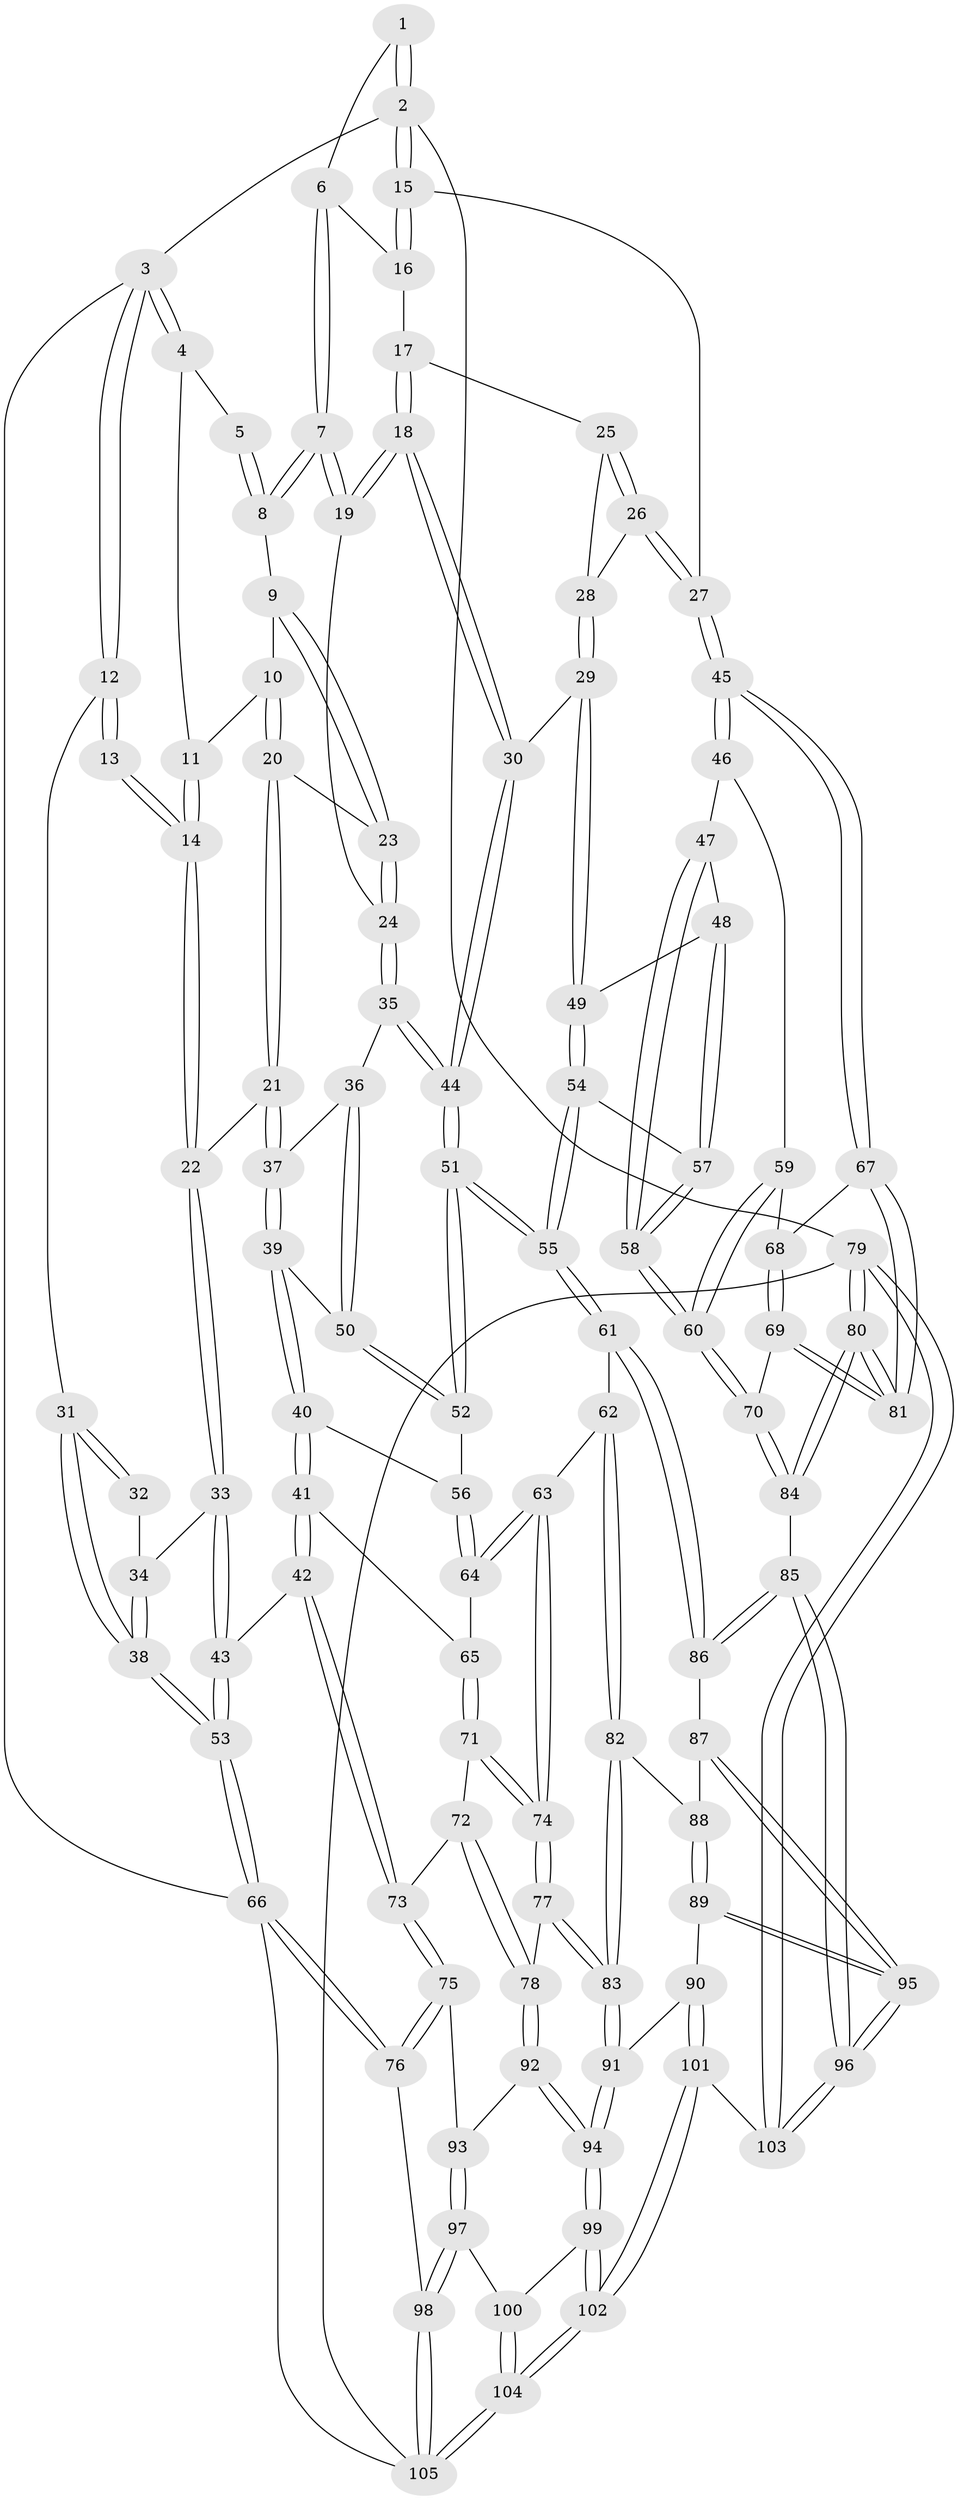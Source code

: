 // coarse degree distribution, {3: 0.23809523809523808, 5: 0.09523809523809523, 4: 0.5952380952380952, 2: 0.07142857142857142}
// Generated by graph-tools (version 1.1) at 2025/38/03/04/25 23:38:25]
// undirected, 105 vertices, 259 edges
graph export_dot {
  node [color=gray90,style=filled];
  1 [pos="+0.890342151959379+0"];
  2 [pos="+1+0"];
  3 [pos="+0+0"];
  4 [pos="+0.28458028401525465+0"];
  5 [pos="+0.6376630269492641+0"];
  6 [pos="+0.8647473869012879+0.11417406142465972"];
  7 [pos="+0.7544148374411135+0.17310162913659008"];
  8 [pos="+0.6439409703944741+0"];
  9 [pos="+0.5627312078043953+0.12368254927001232"];
  10 [pos="+0.3382240228487319+0.06626498498800473"];
  11 [pos="+0.28205788339535554+0"];
  12 [pos="+0+0"];
  13 [pos="+0.10709166437224717+0.17693186149525292"];
  14 [pos="+0.12180300675528377+0.1787307658460571"];
  15 [pos="+1+0"];
  16 [pos="+0.9203717173210724+0.1379543615962046"];
  17 [pos="+0.9278550676724483+0.167576681077868"];
  18 [pos="+0.7871992243850056+0.28879744145863867"];
  19 [pos="+0.7545687117986911+0.1865227176887998"];
  20 [pos="+0.3550675671463291+0.13785744340277878"];
  21 [pos="+0.31779629689715166+0.23475073052305406"];
  22 [pos="+0.15038380737236703+0.23353264841548615"];
  23 [pos="+0.5284723774018241+0.20973645007304556"];
  24 [pos="+0.5360953806687969+0.2367161399074584"];
  25 [pos="+0.9345548356881577+0.17385002422882637"];
  26 [pos="+1+0.2194746088199684"];
  27 [pos="+1+0.22442139110442827"];
  28 [pos="+0.9415750526165396+0.25240923214979244"];
  29 [pos="+0.8437672592694466+0.3542317337534615"];
  30 [pos="+0.7906263320714791+0.32275483574057207"];
  31 [pos="+0+0.3234104990139502"];
  32 [pos="+0.016110344067564626+0.25167086430203917"];
  33 [pos="+0.13563175631290472+0.32393848695525884"];
  34 [pos="+0.049672139220282734+0.29817029247829496"];
  35 [pos="+0.5345073694373609+0.2832336386573556"];
  36 [pos="+0.5110542367404657+0.2967970496651832"];
  37 [pos="+0.3241286933583957+0.2536260801227465"];
  38 [pos="+0+0.36423983336425103"];
  39 [pos="+0.31607466865473677+0.3914558701093917"];
  40 [pos="+0.2646780601356903+0.44452416726876176"];
  41 [pos="+0.23303183460630078+0.47095015623243985"];
  42 [pos="+0.16739100361648745+0.47766506716022145"];
  43 [pos="+0.14999305815739244+0.4652531196166988"];
  44 [pos="+0.6549809130775435+0.3858056662224369"];
  45 [pos="+1+0.4400469112389162"];
  46 [pos="+0.9589973485324522+0.42536271523872726"];
  47 [pos="+0.9119819917275948+0.4089372012698256"];
  48 [pos="+0.9042477135804026+0.40433531101400383"];
  49 [pos="+0.8665184922026339+0.37901519501976727"];
  50 [pos="+0.43499216583150396+0.3872500864163293"];
  51 [pos="+0.6120490313853225+0.5247403490376593"];
  52 [pos="+0.4958993865320642+0.4906390576959071"];
  53 [pos="+0+0.45449982506869674"];
  54 [pos="+0.6990204202005748+0.6315798402729096"];
  55 [pos="+0.6442364404184144+0.6228978691457124"];
  56 [pos="+0.4770831027756594+0.5004777971930281"];
  57 [pos="+0.7360806942200177+0.6459048262508967"];
  58 [pos="+0.7955549677819609+0.6724590799434963"];
  59 [pos="+0.9137952174007602+0.5807916697729238"];
  60 [pos="+0.8240996767769247+0.6924470938506043"];
  61 [pos="+0.6390990537500685+0.6285403662419143"];
  62 [pos="+0.5108615955142105+0.6540702227354075"];
  63 [pos="+0.44840798273819443+0.6430464580603096"];
  64 [pos="+0.3847350071686689+0.5766973127382943"];
  65 [pos="+0.3409332291198603+0.5705364451410885"];
  66 [pos="+0+0.7941072504454426"];
  67 [pos="+1+0.4514538512109171"];
  68 [pos="+0.965396618586264+0.5903325296140599"];
  69 [pos="+0.9628510992390621+0.678134029627991"];
  70 [pos="+0.8351001814103818+0.7065424595052463"];
  71 [pos="+0.33203598624694697+0.6162207078284436"];
  72 [pos="+0.30020169627213084+0.6541238230040639"];
  73 [pos="+0.13710733624457858+0.6915872479800125"];
  74 [pos="+0.3720096587355121+0.7298707636113785"];
  75 [pos="+0.12930009641890522+0.7172201136017977"];
  76 [pos="+0+0.7943128710666013"];
  77 [pos="+0.36741814830287367+0.7458330878746365"];
  78 [pos="+0.3070125016140564+0.7575891566859577"];
  79 [pos="+1+1"];
  80 [pos="+1+1"];
  81 [pos="+1+0.6664810719628582"];
  82 [pos="+0.44710052181448096+0.7741669124070227"];
  83 [pos="+0.4069228300613669+0.7783427606272091"];
  84 [pos="+0.8605627361489369+0.8558731049741517"];
  85 [pos="+0.649937910221663+0.9153745204973996"];
  86 [pos="+0.6310347995021414+0.6614998970265604"];
  87 [pos="+0.5221334975138439+0.7929352128176307"];
  88 [pos="+0.44926543258307444+0.775260380007141"];
  89 [pos="+0.4847181834168224+0.8822727935380196"];
  90 [pos="+0.4473480856401986+0.8936076812564764"];
  91 [pos="+0.3990842709852355+0.8658743541939734"];
  92 [pos="+0.27078000828047033+0.7745937768330788"];
  93 [pos="+0.17657930257797586+0.7687016352059513"];
  94 [pos="+0.3369606365032814+0.8957393875979816"];
  95 [pos="+0.5413035558644456+0.8793919769259374"];
  96 [pos="+0.6289768537771815+0.9371961207152656"];
  97 [pos="+0.1755397019988639+0.8714515885849615"];
  98 [pos="+0.1272648871352657+0.9655214687080692"];
  99 [pos="+0.3342874041239096+0.9014146597964758"];
  100 [pos="+0.2671843322336733+0.9139494130765435"];
  101 [pos="+0.4165178903168298+1"];
  102 [pos="+0.39953332283590337+1"];
  103 [pos="+0.5863765971021547+1"];
  104 [pos="+0.20248294598078068+1"];
  105 [pos="+0.19223234243055284+1"];
  1 -- 2;
  1 -- 2;
  1 -- 6;
  2 -- 3;
  2 -- 15;
  2 -- 15;
  2 -- 79;
  3 -- 4;
  3 -- 4;
  3 -- 12;
  3 -- 12;
  3 -- 66;
  4 -- 5;
  4 -- 11;
  5 -- 8;
  5 -- 8;
  6 -- 7;
  6 -- 7;
  6 -- 16;
  7 -- 8;
  7 -- 8;
  7 -- 19;
  7 -- 19;
  8 -- 9;
  9 -- 10;
  9 -- 23;
  9 -- 23;
  10 -- 11;
  10 -- 20;
  10 -- 20;
  11 -- 14;
  11 -- 14;
  12 -- 13;
  12 -- 13;
  12 -- 31;
  13 -- 14;
  13 -- 14;
  14 -- 22;
  14 -- 22;
  15 -- 16;
  15 -- 16;
  15 -- 27;
  16 -- 17;
  17 -- 18;
  17 -- 18;
  17 -- 25;
  18 -- 19;
  18 -- 19;
  18 -- 30;
  18 -- 30;
  19 -- 24;
  20 -- 21;
  20 -- 21;
  20 -- 23;
  21 -- 22;
  21 -- 37;
  21 -- 37;
  22 -- 33;
  22 -- 33;
  23 -- 24;
  23 -- 24;
  24 -- 35;
  24 -- 35;
  25 -- 26;
  25 -- 26;
  25 -- 28;
  26 -- 27;
  26 -- 27;
  26 -- 28;
  27 -- 45;
  27 -- 45;
  28 -- 29;
  28 -- 29;
  29 -- 30;
  29 -- 49;
  29 -- 49;
  30 -- 44;
  30 -- 44;
  31 -- 32;
  31 -- 32;
  31 -- 38;
  31 -- 38;
  32 -- 34;
  33 -- 34;
  33 -- 43;
  33 -- 43;
  34 -- 38;
  34 -- 38;
  35 -- 36;
  35 -- 44;
  35 -- 44;
  36 -- 37;
  36 -- 50;
  36 -- 50;
  37 -- 39;
  37 -- 39;
  38 -- 53;
  38 -- 53;
  39 -- 40;
  39 -- 40;
  39 -- 50;
  40 -- 41;
  40 -- 41;
  40 -- 56;
  41 -- 42;
  41 -- 42;
  41 -- 65;
  42 -- 43;
  42 -- 73;
  42 -- 73;
  43 -- 53;
  43 -- 53;
  44 -- 51;
  44 -- 51;
  45 -- 46;
  45 -- 46;
  45 -- 67;
  45 -- 67;
  46 -- 47;
  46 -- 59;
  47 -- 48;
  47 -- 58;
  47 -- 58;
  48 -- 49;
  48 -- 57;
  48 -- 57;
  49 -- 54;
  49 -- 54;
  50 -- 52;
  50 -- 52;
  51 -- 52;
  51 -- 52;
  51 -- 55;
  51 -- 55;
  52 -- 56;
  53 -- 66;
  53 -- 66;
  54 -- 55;
  54 -- 55;
  54 -- 57;
  55 -- 61;
  55 -- 61;
  56 -- 64;
  56 -- 64;
  57 -- 58;
  57 -- 58;
  58 -- 60;
  58 -- 60;
  59 -- 60;
  59 -- 60;
  59 -- 68;
  60 -- 70;
  60 -- 70;
  61 -- 62;
  61 -- 86;
  61 -- 86;
  62 -- 63;
  62 -- 82;
  62 -- 82;
  63 -- 64;
  63 -- 64;
  63 -- 74;
  63 -- 74;
  64 -- 65;
  65 -- 71;
  65 -- 71;
  66 -- 76;
  66 -- 76;
  66 -- 105;
  67 -- 68;
  67 -- 81;
  67 -- 81;
  68 -- 69;
  68 -- 69;
  69 -- 70;
  69 -- 81;
  69 -- 81;
  70 -- 84;
  70 -- 84;
  71 -- 72;
  71 -- 74;
  71 -- 74;
  72 -- 73;
  72 -- 78;
  72 -- 78;
  73 -- 75;
  73 -- 75;
  74 -- 77;
  74 -- 77;
  75 -- 76;
  75 -- 76;
  75 -- 93;
  76 -- 98;
  77 -- 78;
  77 -- 83;
  77 -- 83;
  78 -- 92;
  78 -- 92;
  79 -- 80;
  79 -- 80;
  79 -- 103;
  79 -- 103;
  79 -- 105;
  80 -- 81;
  80 -- 81;
  80 -- 84;
  80 -- 84;
  82 -- 83;
  82 -- 83;
  82 -- 88;
  83 -- 91;
  83 -- 91;
  84 -- 85;
  85 -- 86;
  85 -- 86;
  85 -- 96;
  85 -- 96;
  86 -- 87;
  87 -- 88;
  87 -- 95;
  87 -- 95;
  88 -- 89;
  88 -- 89;
  89 -- 90;
  89 -- 95;
  89 -- 95;
  90 -- 91;
  90 -- 101;
  90 -- 101;
  91 -- 94;
  91 -- 94;
  92 -- 93;
  92 -- 94;
  92 -- 94;
  93 -- 97;
  93 -- 97;
  94 -- 99;
  94 -- 99;
  95 -- 96;
  95 -- 96;
  96 -- 103;
  96 -- 103;
  97 -- 98;
  97 -- 98;
  97 -- 100;
  98 -- 105;
  98 -- 105;
  99 -- 100;
  99 -- 102;
  99 -- 102;
  100 -- 104;
  100 -- 104;
  101 -- 102;
  101 -- 102;
  101 -- 103;
  102 -- 104;
  102 -- 104;
  104 -- 105;
  104 -- 105;
}
